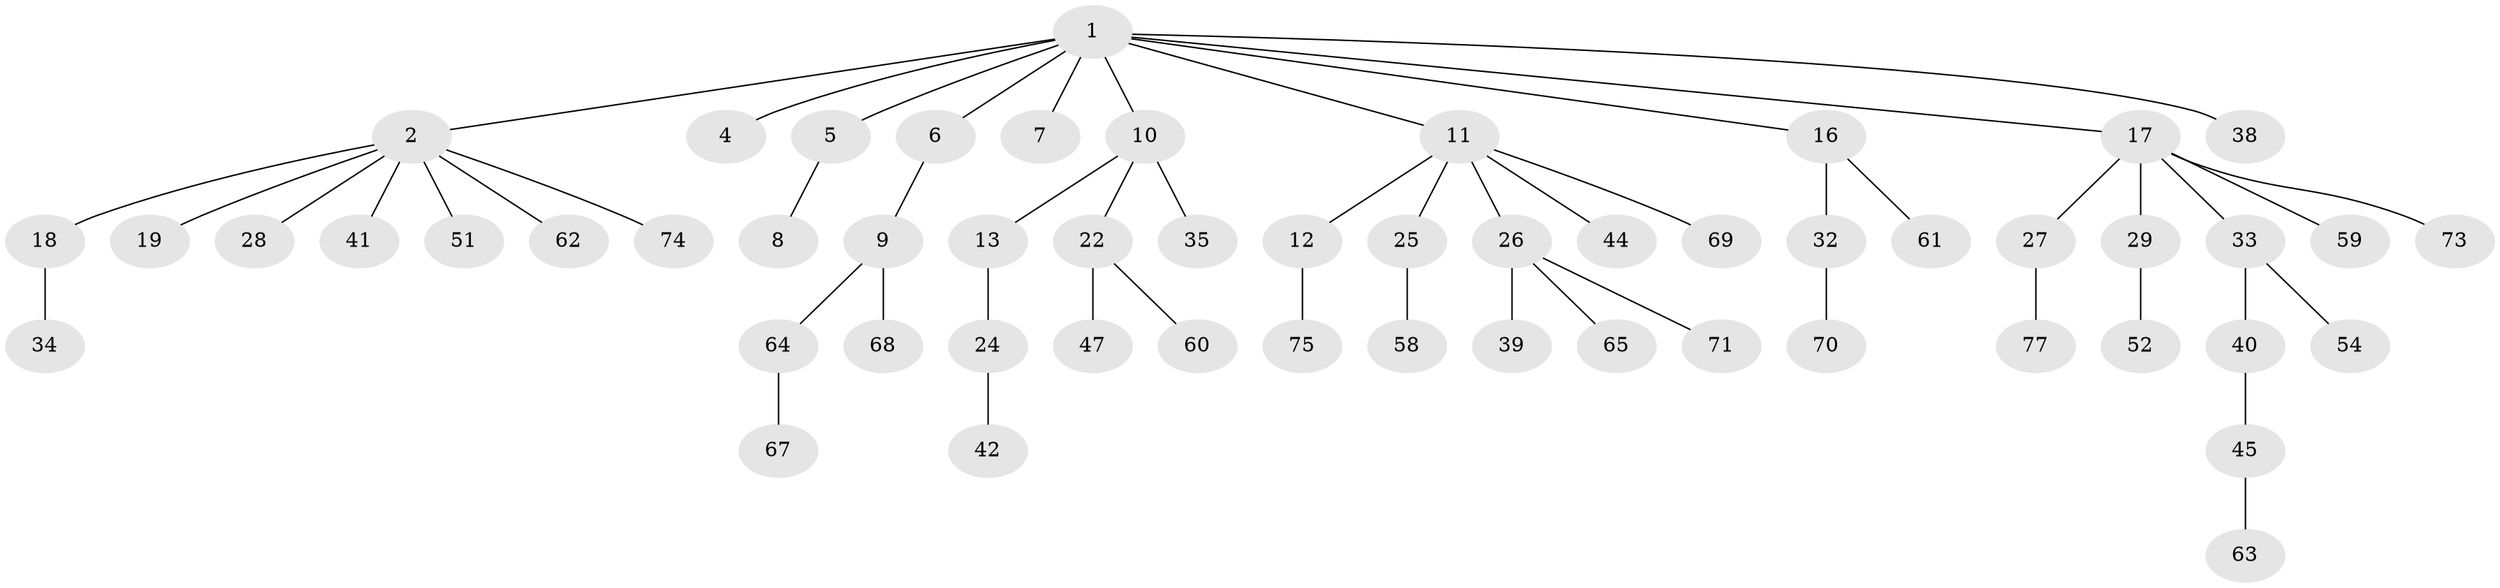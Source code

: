 // Generated by graph-tools (version 1.1) at 2025/24/03/03/25 07:24:06]
// undirected, 55 vertices, 54 edges
graph export_dot {
graph [start="1"]
  node [color=gray90,style=filled];
  1 [super="+3"];
  2 [super="+15"];
  4;
  5;
  6;
  7;
  8 [super="+14"];
  9 [super="+49"];
  10 [super="+21"];
  11 [super="+57"];
  12 [super="+78"];
  13 [super="+56"];
  16 [super="+30"];
  17 [super="+20"];
  18 [super="+23"];
  19;
  22 [super="+37"];
  24 [super="+66"];
  25 [super="+43"];
  26 [super="+31"];
  27;
  28;
  29 [super="+50"];
  32 [super="+55"];
  33 [super="+36"];
  34;
  35;
  38;
  39;
  40;
  41;
  42 [super="+46"];
  44;
  45 [super="+48"];
  47;
  51 [super="+53"];
  52;
  54;
  58;
  59;
  60;
  61;
  62;
  63;
  64 [super="+72"];
  65 [super="+76"];
  67;
  68;
  69;
  70;
  71;
  73;
  74;
  75;
  77;
  1 -- 2;
  1 -- 4;
  1 -- 6;
  1 -- 11;
  1 -- 16;
  1 -- 17;
  1 -- 38;
  1 -- 10;
  1 -- 5;
  1 -- 7;
  2 -- 41;
  2 -- 51;
  2 -- 62;
  2 -- 74;
  2 -- 19;
  2 -- 18;
  2 -- 28;
  5 -- 8;
  6 -- 9;
  9 -- 64;
  9 -- 68;
  10 -- 13;
  10 -- 22;
  10 -- 35;
  11 -- 12;
  11 -- 25;
  11 -- 26;
  11 -- 44;
  11 -- 69;
  12 -- 75;
  13 -- 24;
  16 -- 32;
  16 -- 61;
  17 -- 33;
  17 -- 59;
  17 -- 73;
  17 -- 27;
  17 -- 29;
  18 -- 34;
  22 -- 47;
  22 -- 60;
  24 -- 42;
  25 -- 58;
  26 -- 39;
  26 -- 71;
  26 -- 65;
  27 -- 77;
  29 -- 52;
  32 -- 70;
  33 -- 54;
  33 -- 40;
  40 -- 45;
  45 -- 63;
  64 -- 67;
}
